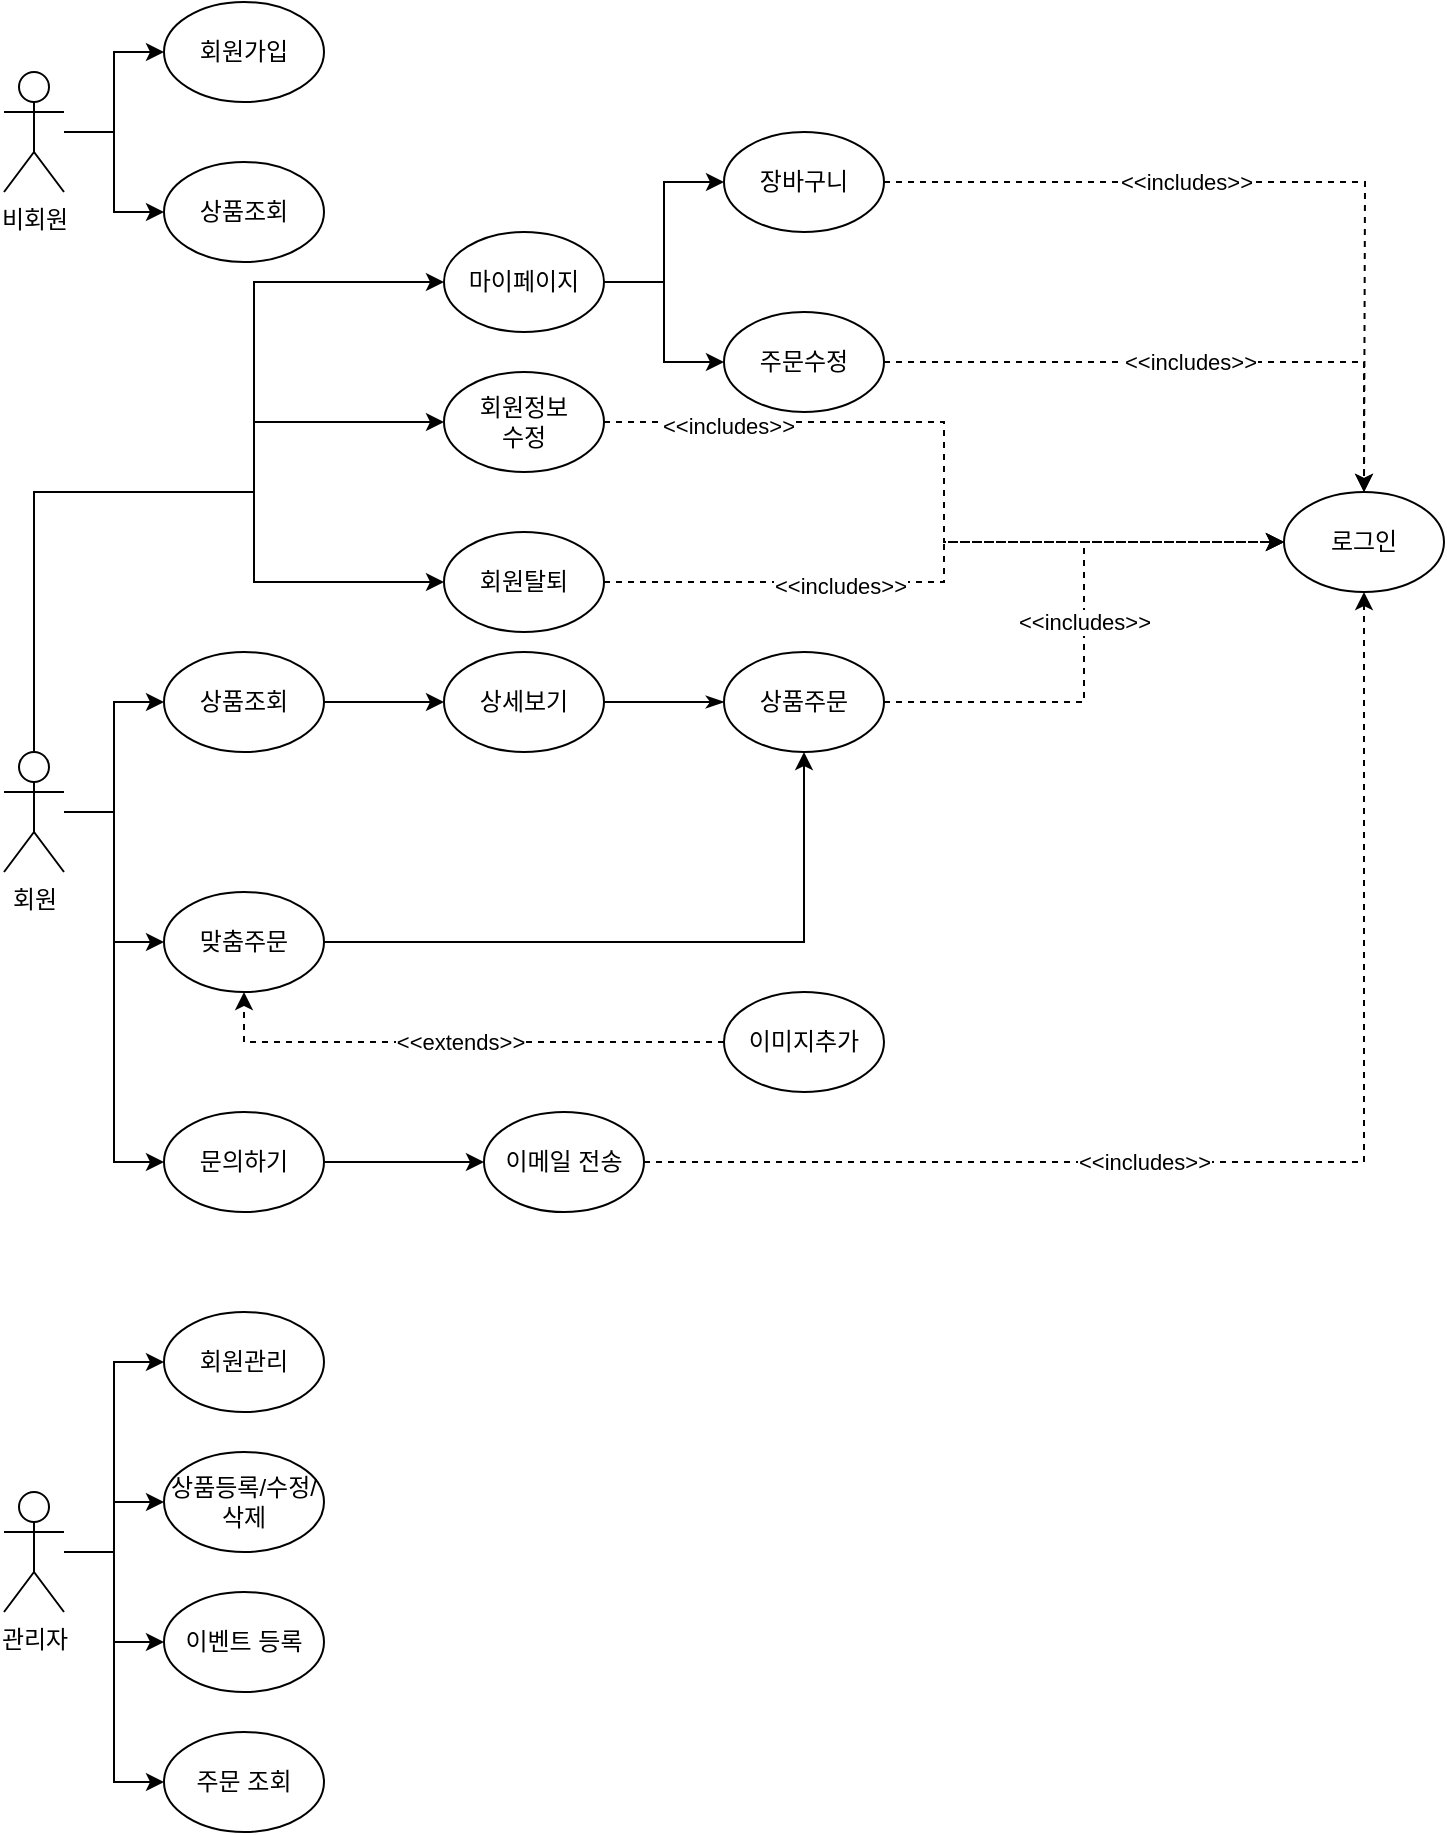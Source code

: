 <mxfile version="15.5.6" type="github">
  <diagram id="JFm3d4TLKODGvPxKO1hc" name="Page-1">
    <mxGraphModel dx="1422" dy="794" grid="1" gridSize="10" guides="1" tooltips="1" connect="1" arrows="1" fold="1" page="1" pageScale="1" pageWidth="827" pageHeight="1169" math="0" shadow="0">
      <root>
        <object label="" shin="" id="0">
          <mxCell />
        </object>
        <mxCell id="1" parent="0" />
        <mxCell id="fxAFCR5jL-72uxpNsdXY-34" style="edgeStyle=orthogonalEdgeStyle;rounded=0;orthogonalLoop=1;jettySize=auto;html=1;entryX=0;entryY=0.5;entryDx=0;entryDy=0;endArrow=classic;endFill=1;" edge="1" parent="1" source="fxAFCR5jL-72uxpNsdXY-1" target="fxAFCR5jL-72uxpNsdXY-13">
          <mxGeometry relative="1" as="geometry" />
        </mxCell>
        <mxCell id="fxAFCR5jL-72uxpNsdXY-35" style="edgeStyle=orthogonalEdgeStyle;rounded=0;orthogonalLoop=1;jettySize=auto;html=1;endArrow=classic;endFill=1;" edge="1" parent="1" source="fxAFCR5jL-72uxpNsdXY-1" target="fxAFCR5jL-72uxpNsdXY-8">
          <mxGeometry relative="1" as="geometry" />
        </mxCell>
        <mxCell id="fxAFCR5jL-72uxpNsdXY-1" value="비회원&lt;br&gt;" style="shape=umlActor;verticalLabelPosition=bottom;verticalAlign=top;html=1;outlineConnect=0;" vertex="1" parent="1">
          <mxGeometry x="80" y="70" width="30" height="60" as="geometry" />
        </mxCell>
        <mxCell id="fxAFCR5jL-72uxpNsdXY-39" style="edgeStyle=orthogonalEdgeStyle;rounded=0;orthogonalLoop=1;jettySize=auto;html=1;entryX=0;entryY=0.5;entryDx=0;entryDy=0;endArrow=classic;endFill=1;" edge="1" parent="1" source="fxAFCR5jL-72uxpNsdXY-2" target="fxAFCR5jL-72uxpNsdXY-7">
          <mxGeometry relative="1" as="geometry" />
        </mxCell>
        <mxCell id="fxAFCR5jL-72uxpNsdXY-40" style="edgeStyle=orthogonalEdgeStyle;rounded=0;orthogonalLoop=1;jettySize=auto;html=1;entryX=0;entryY=0.5;entryDx=0;entryDy=0;endArrow=classic;endFill=1;" edge="1" parent="1" source="fxAFCR5jL-72uxpNsdXY-2" target="fxAFCR5jL-72uxpNsdXY-6">
          <mxGeometry relative="1" as="geometry" />
        </mxCell>
        <mxCell id="fxAFCR5jL-72uxpNsdXY-41" style="edgeStyle=orthogonalEdgeStyle;rounded=0;orthogonalLoop=1;jettySize=auto;html=1;entryX=0;entryY=0.5;entryDx=0;entryDy=0;endArrow=classic;endFill=1;" edge="1" parent="1" source="fxAFCR5jL-72uxpNsdXY-2" target="fxAFCR5jL-72uxpNsdXY-5">
          <mxGeometry relative="1" as="geometry" />
        </mxCell>
        <mxCell id="fxAFCR5jL-72uxpNsdXY-42" style="edgeStyle=orthogonalEdgeStyle;rounded=0;orthogonalLoop=1;jettySize=auto;html=1;entryX=0;entryY=0.5;entryDx=0;entryDy=0;endArrow=classic;endFill=1;" edge="1" parent="1" source="fxAFCR5jL-72uxpNsdXY-2" target="fxAFCR5jL-72uxpNsdXY-38">
          <mxGeometry relative="1" as="geometry" />
        </mxCell>
        <mxCell id="fxAFCR5jL-72uxpNsdXY-2" value="관리자" style="shape=umlActor;verticalLabelPosition=bottom;verticalAlign=top;html=1;outlineConnect=0;" vertex="1" parent="1">
          <mxGeometry x="80" y="780" width="30" height="60" as="geometry" />
        </mxCell>
        <mxCell id="fxAFCR5jL-72uxpNsdXY-18" style="edgeStyle=orthogonalEdgeStyle;rounded=0;orthogonalLoop=1;jettySize=auto;html=1;entryX=0;entryY=0.5;entryDx=0;entryDy=0;" edge="1" parent="1" source="fxAFCR5jL-72uxpNsdXY-3" target="fxAFCR5jL-72uxpNsdXY-10">
          <mxGeometry relative="1" as="geometry" />
        </mxCell>
        <mxCell id="fxAFCR5jL-72uxpNsdXY-19" style="edgeStyle=orthogonalEdgeStyle;rounded=0;orthogonalLoop=1;jettySize=auto;html=1;entryX=0;entryY=0.5;entryDx=0;entryDy=0;" edge="1" parent="1" source="fxAFCR5jL-72uxpNsdXY-3" target="fxAFCR5jL-72uxpNsdXY-9">
          <mxGeometry relative="1" as="geometry" />
        </mxCell>
        <mxCell id="fxAFCR5jL-72uxpNsdXY-20" style="edgeStyle=orthogonalEdgeStyle;rounded=0;orthogonalLoop=1;jettySize=auto;html=1;entryX=0;entryY=0.5;entryDx=0;entryDy=0;" edge="1" parent="1" source="fxAFCR5jL-72uxpNsdXY-3" target="fxAFCR5jL-72uxpNsdXY-4">
          <mxGeometry relative="1" as="geometry" />
        </mxCell>
        <mxCell id="fxAFCR5jL-72uxpNsdXY-59" style="edgeStyle=orthogonalEdgeStyle;rounded=0;orthogonalLoop=1;jettySize=auto;html=1;entryX=0;entryY=0.5;entryDx=0;entryDy=0;endArrow=classic;endFill=1;" edge="1" parent="1" source="fxAFCR5jL-72uxpNsdXY-3" target="fxAFCR5jL-72uxpNsdXY-45">
          <mxGeometry relative="1" as="geometry">
            <Array as="points">
              <mxPoint x="95" y="280" />
              <mxPoint x="205" y="280" />
              <mxPoint x="205" y="175" />
            </Array>
          </mxGeometry>
        </mxCell>
        <mxCell id="fxAFCR5jL-72uxpNsdXY-60" style="edgeStyle=orthogonalEdgeStyle;rounded=0;orthogonalLoop=1;jettySize=auto;html=1;entryX=0;entryY=0.5;entryDx=0;entryDy=0;endArrow=classic;endFill=1;" edge="1" parent="1" source="fxAFCR5jL-72uxpNsdXY-3" target="fxAFCR5jL-72uxpNsdXY-14">
          <mxGeometry relative="1" as="geometry">
            <Array as="points">
              <mxPoint x="95" y="280" />
              <mxPoint x="205" y="280" />
              <mxPoint x="205" y="245" />
            </Array>
          </mxGeometry>
        </mxCell>
        <mxCell id="fxAFCR5jL-72uxpNsdXY-61" style="edgeStyle=orthogonalEdgeStyle;rounded=0;orthogonalLoop=1;jettySize=auto;html=1;entryX=0;entryY=0.5;entryDx=0;entryDy=0;endArrow=classic;endFill=1;" edge="1" parent="1" source="fxAFCR5jL-72uxpNsdXY-3" target="fxAFCR5jL-72uxpNsdXY-11">
          <mxGeometry relative="1" as="geometry">
            <Array as="points">
              <mxPoint x="95" y="280" />
              <mxPoint x="205" y="280" />
              <mxPoint x="205" y="325" />
            </Array>
          </mxGeometry>
        </mxCell>
        <mxCell id="fxAFCR5jL-72uxpNsdXY-3" value="회원" style="shape=umlActor;verticalLabelPosition=bottom;verticalAlign=top;html=1;outlineConnect=0;" vertex="1" parent="1">
          <mxGeometry x="80" y="410" width="30" height="60" as="geometry" />
        </mxCell>
        <mxCell id="fxAFCR5jL-72uxpNsdXY-52" value="" style="edgeStyle=orthogonalEdgeStyle;rounded=0;orthogonalLoop=1;jettySize=auto;html=1;endArrow=classic;endFill=1;" edge="1" parent="1" source="fxAFCR5jL-72uxpNsdXY-4" target="fxAFCR5jL-72uxpNsdXY-51">
          <mxGeometry relative="1" as="geometry" />
        </mxCell>
        <mxCell id="fxAFCR5jL-72uxpNsdXY-4" value="문의하기" style="ellipse;whiteSpace=wrap;html=1;" vertex="1" parent="1">
          <mxGeometry x="160" y="590" width="80" height="50" as="geometry" />
        </mxCell>
        <mxCell id="fxAFCR5jL-72uxpNsdXY-5" value="이벤트 등록" style="ellipse;whiteSpace=wrap;html=1;" vertex="1" parent="1">
          <mxGeometry x="160" y="830" width="80" height="50" as="geometry" />
        </mxCell>
        <mxCell id="fxAFCR5jL-72uxpNsdXY-6" value="상품등록/수정/삭제" style="ellipse;whiteSpace=wrap;html=1;" vertex="1" parent="1">
          <mxGeometry x="160" y="760" width="80" height="50" as="geometry" />
        </mxCell>
        <mxCell id="fxAFCR5jL-72uxpNsdXY-7" value="회원관리" style="ellipse;whiteSpace=wrap;html=1;" vertex="1" parent="1">
          <mxGeometry x="160" y="690" width="80" height="50" as="geometry" />
        </mxCell>
        <mxCell id="fxAFCR5jL-72uxpNsdXY-8" value="상품조회" style="ellipse;whiteSpace=wrap;html=1;" vertex="1" parent="1">
          <mxGeometry x="160" y="115" width="80" height="50" as="geometry" />
        </mxCell>
        <mxCell id="fxAFCR5jL-72uxpNsdXY-33" style="edgeStyle=orthogonalEdgeStyle;rounded=0;orthogonalLoop=1;jettySize=auto;html=1;entryX=0.5;entryY=1;entryDx=0;entryDy=0;endArrow=classic;endFill=1;" edge="1" parent="1" source="fxAFCR5jL-72uxpNsdXY-9" target="fxAFCR5jL-72uxpNsdXY-29">
          <mxGeometry relative="1" as="geometry" />
        </mxCell>
        <mxCell id="fxAFCR5jL-72uxpNsdXY-9" value="맞춤주문" style="ellipse;whiteSpace=wrap;html=1;" vertex="1" parent="1">
          <mxGeometry x="160" y="480" width="80" height="50" as="geometry" />
        </mxCell>
        <mxCell id="fxAFCR5jL-72uxpNsdXY-28" value="" style="edgeStyle=orthogonalEdgeStyle;rounded=0;orthogonalLoop=1;jettySize=auto;html=1;endArrow=classic;endFill=1;" edge="1" parent="1" source="fxAFCR5jL-72uxpNsdXY-10" target="fxAFCR5jL-72uxpNsdXY-27">
          <mxGeometry relative="1" as="geometry" />
        </mxCell>
        <mxCell id="fxAFCR5jL-72uxpNsdXY-10" value="상품조회&lt;br&gt;" style="ellipse;whiteSpace=wrap;html=1;" vertex="1" parent="1">
          <mxGeometry x="160" y="360" width="80" height="50" as="geometry" />
        </mxCell>
        <mxCell id="fxAFCR5jL-72uxpNsdXY-70" style="edgeStyle=orthogonalEdgeStyle;rounded=0;orthogonalLoop=1;jettySize=auto;html=1;entryX=0;entryY=0.5;entryDx=0;entryDy=0;dashed=1;endArrow=classic;endFill=1;" edge="1" parent="1" source="fxAFCR5jL-72uxpNsdXY-11" target="fxAFCR5jL-72uxpNsdXY-12">
          <mxGeometry relative="1" as="geometry" />
        </mxCell>
        <mxCell id="fxAFCR5jL-72uxpNsdXY-71" value="&amp;lt;&amp;lt;includes&amp;gt;&amp;gt;" style="edgeLabel;html=1;align=center;verticalAlign=middle;resizable=0;points=[];" vertex="1" connectable="0" parent="fxAFCR5jL-72uxpNsdXY-70">
          <mxGeometry x="-0.344" y="-2" relative="1" as="geometry">
            <mxPoint as="offset" />
          </mxGeometry>
        </mxCell>
        <mxCell id="fxAFCR5jL-72uxpNsdXY-11" value="회원탈퇴" style="ellipse;whiteSpace=wrap;html=1;" vertex="1" parent="1">
          <mxGeometry x="300" y="300" width="80" height="50" as="geometry" />
        </mxCell>
        <mxCell id="fxAFCR5jL-72uxpNsdXY-12" value="로그인" style="ellipse;whiteSpace=wrap;html=1;" vertex="1" parent="1">
          <mxGeometry x="720" y="280" width="80" height="50" as="geometry" />
        </mxCell>
        <mxCell id="fxAFCR5jL-72uxpNsdXY-13" value="회원가입" style="ellipse;whiteSpace=wrap;html=1;" vertex="1" parent="1">
          <mxGeometry x="160" y="35" width="80" height="50" as="geometry" />
        </mxCell>
        <mxCell id="fxAFCR5jL-72uxpNsdXY-72" style="edgeStyle=orthogonalEdgeStyle;rounded=0;orthogonalLoop=1;jettySize=auto;html=1;entryX=0;entryY=0.5;entryDx=0;entryDy=0;dashed=1;endArrow=classic;endFill=1;" edge="1" parent="1" source="fxAFCR5jL-72uxpNsdXY-14" target="fxAFCR5jL-72uxpNsdXY-12">
          <mxGeometry relative="1" as="geometry" />
        </mxCell>
        <mxCell id="fxAFCR5jL-72uxpNsdXY-73" value="&amp;lt;&amp;lt;includes&amp;gt;&amp;gt;" style="edgeLabel;html=1;align=center;verticalAlign=middle;resizable=0;points=[];" vertex="1" connectable="0" parent="fxAFCR5jL-72uxpNsdXY-72">
          <mxGeometry x="-0.69" y="-2" relative="1" as="geometry">
            <mxPoint as="offset" />
          </mxGeometry>
        </mxCell>
        <mxCell id="fxAFCR5jL-72uxpNsdXY-14" value="회원정보&lt;br&gt;수정" style="ellipse;whiteSpace=wrap;html=1;" vertex="1" parent="1">
          <mxGeometry x="300" y="220" width="80" height="50" as="geometry" />
        </mxCell>
        <mxCell id="fxAFCR5jL-72uxpNsdXY-30" value="" style="edgeStyle=orthogonalEdgeStyle;rounded=0;orthogonalLoop=1;jettySize=auto;html=1;endArrow=classicThin;endFill=1;" edge="1" parent="1" source="fxAFCR5jL-72uxpNsdXY-27" target="fxAFCR5jL-72uxpNsdXY-29">
          <mxGeometry relative="1" as="geometry" />
        </mxCell>
        <mxCell id="fxAFCR5jL-72uxpNsdXY-27" value="상세보기" style="ellipse;whiteSpace=wrap;html=1;" vertex="1" parent="1">
          <mxGeometry x="300" y="360" width="80" height="50" as="geometry" />
        </mxCell>
        <mxCell id="fxAFCR5jL-72uxpNsdXY-64" value="&amp;lt;&amp;lt;includes&amp;gt;&amp;gt;" style="edgeStyle=orthogonalEdgeStyle;rounded=0;orthogonalLoop=1;jettySize=auto;html=1;entryX=0;entryY=0.5;entryDx=0;entryDy=0;endArrow=classic;endFill=1;dashed=1;" edge="1" parent="1" source="fxAFCR5jL-72uxpNsdXY-29" target="fxAFCR5jL-72uxpNsdXY-12">
          <mxGeometry relative="1" as="geometry" />
        </mxCell>
        <mxCell id="fxAFCR5jL-72uxpNsdXY-29" value="상품주문" style="ellipse;whiteSpace=wrap;html=1;" vertex="1" parent="1">
          <mxGeometry x="440" y="360" width="80" height="50" as="geometry" />
        </mxCell>
        <mxCell id="fxAFCR5jL-72uxpNsdXY-38" value="주문 조회" style="ellipse;whiteSpace=wrap;html=1;" vertex="1" parent="1">
          <mxGeometry x="160" y="900" width="80" height="50" as="geometry" />
        </mxCell>
        <mxCell id="fxAFCR5jL-72uxpNsdXY-47" value="" style="edgeStyle=orthogonalEdgeStyle;rounded=0;orthogonalLoop=1;jettySize=auto;html=1;endArrow=classic;endFill=1;" edge="1" parent="1" source="fxAFCR5jL-72uxpNsdXY-45" target="fxAFCR5jL-72uxpNsdXY-46">
          <mxGeometry relative="1" as="geometry" />
        </mxCell>
        <mxCell id="fxAFCR5jL-72uxpNsdXY-49" value="" style="edgeStyle=orthogonalEdgeStyle;rounded=0;orthogonalLoop=1;jettySize=auto;html=1;endArrow=classic;endFill=1;" edge="1" parent="1" source="fxAFCR5jL-72uxpNsdXY-45" target="fxAFCR5jL-72uxpNsdXY-48">
          <mxGeometry relative="1" as="geometry" />
        </mxCell>
        <mxCell id="fxAFCR5jL-72uxpNsdXY-45" value="마이페이지" style="ellipse;whiteSpace=wrap;html=1;" vertex="1" parent="1">
          <mxGeometry x="300" y="150" width="80" height="50" as="geometry" />
        </mxCell>
        <mxCell id="fxAFCR5jL-72uxpNsdXY-67" value="&amp;lt;&amp;lt;includes&amp;gt;&amp;gt;" style="edgeStyle=orthogonalEdgeStyle;rounded=0;orthogonalLoop=1;jettySize=auto;html=1;endArrow=classic;endFill=1;dashed=1;" edge="1" parent="1" source="fxAFCR5jL-72uxpNsdXY-46">
          <mxGeometry x="-0.24" relative="1" as="geometry">
            <mxPoint x="760" y="280" as="targetPoint" />
            <mxPoint as="offset" />
          </mxGeometry>
        </mxCell>
        <mxCell id="fxAFCR5jL-72uxpNsdXY-46" value="장바구니" style="ellipse;whiteSpace=wrap;html=1;" vertex="1" parent="1">
          <mxGeometry x="440" y="100" width="80" height="50" as="geometry" />
        </mxCell>
        <mxCell id="fxAFCR5jL-72uxpNsdXY-66" value="&amp;lt;&amp;lt;includes&amp;gt;&amp;gt;" style="edgeStyle=orthogonalEdgeStyle;rounded=0;orthogonalLoop=1;jettySize=auto;html=1;entryX=0.5;entryY=0;entryDx=0;entryDy=0;endArrow=classic;endFill=1;dashed=1;" edge="1" parent="1" source="fxAFCR5jL-72uxpNsdXY-48" target="fxAFCR5jL-72uxpNsdXY-12">
          <mxGeometry relative="1" as="geometry" />
        </mxCell>
        <mxCell id="fxAFCR5jL-72uxpNsdXY-48" value="주문수정" style="ellipse;whiteSpace=wrap;html=1;" vertex="1" parent="1">
          <mxGeometry x="440" y="190" width="80" height="50" as="geometry" />
        </mxCell>
        <mxCell id="fxAFCR5jL-72uxpNsdXY-62" value="&amp;lt;&amp;lt;includes&amp;gt;&amp;gt;" style="edgeStyle=orthogonalEdgeStyle;rounded=0;orthogonalLoop=1;jettySize=auto;html=1;entryX=0.5;entryY=1;entryDx=0;entryDy=0;endArrow=classic;endFill=1;dashed=1;" edge="1" parent="1" source="fxAFCR5jL-72uxpNsdXY-51" target="fxAFCR5jL-72uxpNsdXY-12">
          <mxGeometry x="-0.225" relative="1" as="geometry">
            <mxPoint as="offset" />
          </mxGeometry>
        </mxCell>
        <mxCell id="fxAFCR5jL-72uxpNsdXY-51" value="이메일 전송" style="ellipse;whiteSpace=wrap;html=1;" vertex="1" parent="1">
          <mxGeometry x="320" y="590" width="80" height="50" as="geometry" />
        </mxCell>
        <mxCell id="fxAFCR5jL-72uxpNsdXY-57" value="&amp;lt;&amp;lt;extends&amp;gt;&amp;gt;" style="edgeStyle=orthogonalEdgeStyle;rounded=0;orthogonalLoop=1;jettySize=auto;html=1;entryX=0.5;entryY=1;entryDx=0;entryDy=0;endArrow=classic;endFill=1;dashed=1;" edge="1" parent="1" source="fxAFCR5jL-72uxpNsdXY-56" target="fxAFCR5jL-72uxpNsdXY-9">
          <mxGeometry relative="1" as="geometry" />
        </mxCell>
        <mxCell id="fxAFCR5jL-72uxpNsdXY-56" value="이미지추가" style="ellipse;whiteSpace=wrap;html=1;" vertex="1" parent="1">
          <mxGeometry x="440" y="530" width="80" height="50" as="geometry" />
        </mxCell>
      </root>
    </mxGraphModel>
  </diagram>
</mxfile>
